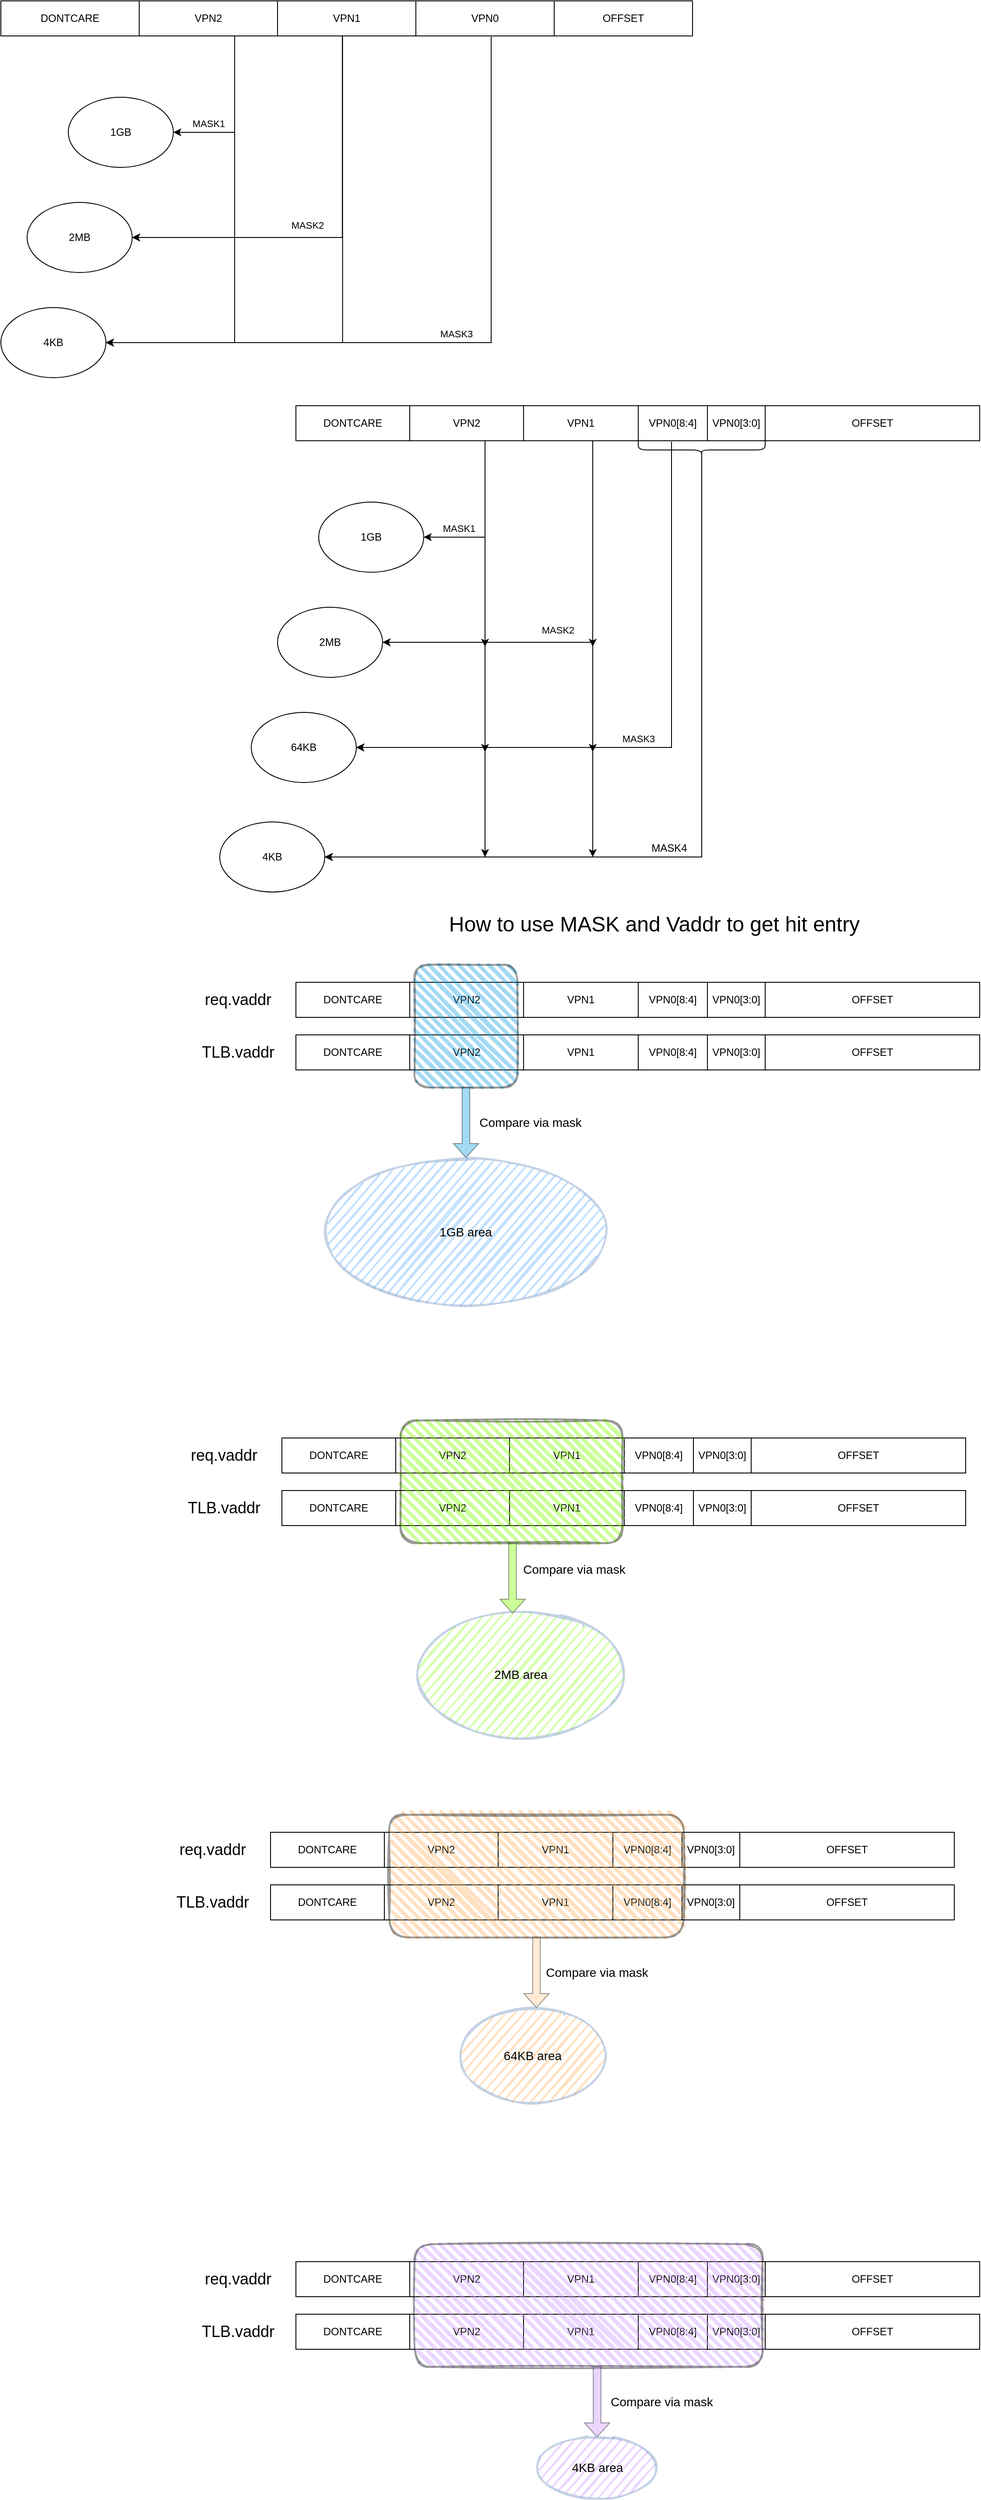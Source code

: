 <mxfile version="14.6.10" type="github">
  <diagram id="Uv2u3BQFdpxoxBLaPC2c" name="Page-1">
    <mxGraphModel dx="2062" dy="1161" grid="1" gridSize="10" guides="1" tooltips="1" connect="1" arrows="1" fold="1" page="1" pageScale="1" pageWidth="827" pageHeight="1169" math="0" shadow="0">
      <root>
        <mxCell id="0" />
        <mxCell id="1" parent="0" />
        <mxCell id="fR__vBoWwY3BTgOTSlLV-19" value="" style="shape=table;html=1;whiteSpace=wrap;startSize=0;container=1;collapsible=0;childLayout=tableLayout;" vertex="1" parent="1">
          <mxGeometry x="10" y="120" width="790" height="40" as="geometry" />
        </mxCell>
        <mxCell id="fR__vBoWwY3BTgOTSlLV-20" value="" style="shape=partialRectangle;html=1;whiteSpace=wrap;collapsible=0;dropTarget=0;pointerEvents=0;fillColor=none;top=0;left=0;bottom=0;right=0;points=[[0,0.5],[1,0.5]];portConstraint=eastwest;" vertex="1" parent="fR__vBoWwY3BTgOTSlLV-19">
          <mxGeometry width="790" height="40" as="geometry" />
        </mxCell>
        <mxCell id="fR__vBoWwY3BTgOTSlLV-21" value="DONTCARE" style="shape=partialRectangle;html=1;whiteSpace=wrap;connectable=0;overflow=hidden;fillColor=none;top=0;left=0;bottom=0;right=0;" vertex="1" parent="fR__vBoWwY3BTgOTSlLV-20">
          <mxGeometry width="158" height="40" as="geometry" />
        </mxCell>
        <mxCell id="fR__vBoWwY3BTgOTSlLV-22" value="&lt;span&gt;VPN2&lt;/span&gt;" style="shape=partialRectangle;html=1;whiteSpace=wrap;connectable=0;overflow=hidden;fillColor=none;top=0;left=0;bottom=0;right=0;" vertex="1" parent="fR__vBoWwY3BTgOTSlLV-20">
          <mxGeometry x="158" width="158" height="40" as="geometry" />
        </mxCell>
        <mxCell id="fR__vBoWwY3BTgOTSlLV-23" value="&lt;span&gt;VPN1&lt;/span&gt;" style="shape=partialRectangle;html=1;whiteSpace=wrap;connectable=0;overflow=hidden;fillColor=none;top=0;left=0;bottom=0;right=0;" vertex="1" parent="fR__vBoWwY3BTgOTSlLV-20">
          <mxGeometry x="316" width="158" height="40" as="geometry" />
        </mxCell>
        <mxCell id="fR__vBoWwY3BTgOTSlLV-24" value="&lt;span&gt;VPN0&lt;/span&gt;" style="shape=partialRectangle;html=1;whiteSpace=wrap;connectable=0;overflow=hidden;fillColor=none;top=0;left=0;bottom=0;right=0;" vertex="1" parent="fR__vBoWwY3BTgOTSlLV-20">
          <mxGeometry x="474" width="158" height="40" as="geometry" />
        </mxCell>
        <mxCell id="fR__vBoWwY3BTgOTSlLV-25" value="&lt;span&gt;OFFSET&lt;/span&gt;" style="shape=partialRectangle;html=1;whiteSpace=wrap;connectable=0;overflow=hidden;fillColor=none;top=0;left=0;bottom=0;right=0;" vertex="1" parent="fR__vBoWwY3BTgOTSlLV-20">
          <mxGeometry x="632" width="158" height="40" as="geometry" />
        </mxCell>
        <mxCell id="fR__vBoWwY3BTgOTSlLV-29" value="" style="endArrow=classic;html=1;rounded=0;edgeStyle=orthogonalEdgeStyle;entryX=1;entryY=0.5;entryDx=0;entryDy=0;" edge="1" parent="1" target="fR__vBoWwY3BTgOTSlLV-32">
          <mxGeometry width="50" height="50" relative="1" as="geometry">
            <mxPoint x="277" y="160" as="sourcePoint" />
            <mxPoint x="397" y="270" as="targetPoint" />
            <Array as="points">
              <mxPoint x="277" y="270" />
            </Array>
          </mxGeometry>
        </mxCell>
        <mxCell id="fR__vBoWwY3BTgOTSlLV-31" value="MASK1" style="edgeLabel;html=1;align=center;verticalAlign=middle;resizable=0;points=[];" vertex="1" connectable="0" parent="fR__vBoWwY3BTgOTSlLV-29">
          <mxGeometry x="0.388" y="-4" relative="1" as="geometry">
            <mxPoint x="-15" y="-6" as="offset" />
          </mxGeometry>
        </mxCell>
        <mxCell id="fR__vBoWwY3BTgOTSlLV-30" value="" style="endArrow=classic;html=1;rounded=0;edgeStyle=orthogonalEdgeStyle;entryX=1;entryY=0.5;entryDx=0;entryDy=0;" edge="1" parent="1" target="fR__vBoWwY3BTgOTSlLV-37">
          <mxGeometry width="50" height="50" relative="1" as="geometry">
            <mxPoint x="277" y="160" as="sourcePoint" />
            <mxPoint x="170" y="390" as="targetPoint" />
            <Array as="points">
              <mxPoint x="277" y="390" />
            </Array>
          </mxGeometry>
        </mxCell>
        <mxCell id="fR__vBoWwY3BTgOTSlLV-32" value="1GB" style="ellipse;whiteSpace=wrap;html=1;" vertex="1" parent="1">
          <mxGeometry x="87" y="230" width="120" height="80" as="geometry" />
        </mxCell>
        <mxCell id="fR__vBoWwY3BTgOTSlLV-33" value="" style="endArrow=classic;html=1;rounded=0;edgeStyle=orthogonalEdgeStyle;exitX=0.496;exitY=1;exitDx=0;exitDy=0;exitPerimeter=0;entryX=1;entryY=0.5;entryDx=0;entryDy=0;" edge="1" parent="1" source="fR__vBoWwY3BTgOTSlLV-20" target="fR__vBoWwY3BTgOTSlLV-37">
          <mxGeometry width="50" height="50" relative="1" as="geometry">
            <mxPoint x="450" y="350" as="sourcePoint" />
            <mxPoint x="170" y="390" as="targetPoint" />
            <Array as="points">
              <mxPoint x="400" y="160" />
              <mxPoint x="400" y="390" />
            </Array>
          </mxGeometry>
        </mxCell>
        <mxCell id="fR__vBoWwY3BTgOTSlLV-35" value="" style="endArrow=classic;html=1;rounded=0;edgeStyle=orthogonalEdgeStyle;entryX=1;entryY=0.5;entryDx=0;entryDy=0;" edge="1" parent="1" target="fR__vBoWwY3BTgOTSlLV-38">
          <mxGeometry width="50" height="50" relative="1" as="geometry">
            <mxPoint x="277" y="160" as="sourcePoint" />
            <mxPoint x="170" y="510" as="targetPoint" />
            <Array as="points">
              <mxPoint x="277" y="510" />
            </Array>
          </mxGeometry>
        </mxCell>
        <mxCell id="fR__vBoWwY3BTgOTSlLV-36" value="" style="endArrow=classic;html=1;rounded=0;edgeStyle=orthogonalEdgeStyle;exitX=0.494;exitY=1;exitDx=0;exitDy=0;exitPerimeter=0;entryX=1;entryY=0.5;entryDx=0;entryDy=0;" edge="1" parent="1" source="fR__vBoWwY3BTgOTSlLV-20" target="fR__vBoWwY3BTgOTSlLV-38">
          <mxGeometry width="50" height="50" relative="1" as="geometry">
            <mxPoint x="401.84" y="280" as="sourcePoint" />
            <mxPoint x="170" y="510" as="targetPoint" />
            <Array as="points">
              <mxPoint x="400" y="510" />
            </Array>
          </mxGeometry>
        </mxCell>
        <mxCell id="fR__vBoWwY3BTgOTSlLV-37" value="2MB" style="ellipse;whiteSpace=wrap;html=1;" vertex="1" parent="1">
          <mxGeometry x="40" y="350" width="120" height="80" as="geometry" />
        </mxCell>
        <mxCell id="fR__vBoWwY3BTgOTSlLV-38" value="4KB" style="ellipse;whiteSpace=wrap;html=1;" vertex="1" parent="1">
          <mxGeometry x="10" y="470" width="120" height="80" as="geometry" />
        </mxCell>
        <mxCell id="fR__vBoWwY3BTgOTSlLV-39" value="MASK2" style="edgeLabel;html=1;align=center;verticalAlign=middle;resizable=0;points=[];" vertex="1" connectable="0" parent="1">
          <mxGeometry x="405" y="290" as="geometry">
            <mxPoint x="-45" y="86" as="offset" />
          </mxGeometry>
        </mxCell>
        <mxCell id="fR__vBoWwY3BTgOTSlLV-40" value="MASK3" style="edgeLabel;html=1;align=center;verticalAlign=middle;resizable=0;points=[];" vertex="1" connectable="0" parent="1">
          <mxGeometry x="530" y="500" as="geometry" />
        </mxCell>
        <mxCell id="fR__vBoWwY3BTgOTSlLV-41" value="" style="endArrow=classic;html=1;rounded=0;edgeStyle=orthogonalEdgeStyle;entryX=1;entryY=0.5;entryDx=0;entryDy=0;" edge="1" parent="1" target="fR__vBoWwY3BTgOTSlLV-38">
          <mxGeometry width="50" height="50" relative="1" as="geometry">
            <mxPoint x="570" y="161" as="sourcePoint" />
            <mxPoint x="310" y="530" as="targetPoint" />
            <Array as="points">
              <mxPoint x="570" y="161" />
              <mxPoint x="570" y="510" />
            </Array>
          </mxGeometry>
        </mxCell>
        <mxCell id="fR__vBoWwY3BTgOTSlLV-42" value="" style="shape=table;html=1;whiteSpace=wrap;startSize=0;container=1;collapsible=0;childLayout=tableLayout;" vertex="1" parent="1">
          <mxGeometry x="347" y="582" width="781" height="40" as="geometry" />
        </mxCell>
        <mxCell id="fR__vBoWwY3BTgOTSlLV-43" value="" style="shape=partialRectangle;html=1;whiteSpace=wrap;collapsible=0;dropTarget=0;pointerEvents=0;fillColor=none;top=0;left=0;bottom=0;right=0;points=[[0,0.5],[1,0.5]];portConstraint=eastwest;" vertex="1" parent="fR__vBoWwY3BTgOTSlLV-42">
          <mxGeometry width="781" height="40" as="geometry" />
        </mxCell>
        <mxCell id="fR__vBoWwY3BTgOTSlLV-44" value="DONTCARE" style="shape=partialRectangle;html=1;whiteSpace=wrap;connectable=0;overflow=hidden;fillColor=none;top=0;left=0;bottom=0;right=0;" vertex="1" parent="fR__vBoWwY3BTgOTSlLV-43">
          <mxGeometry width="130" height="40" as="geometry" />
        </mxCell>
        <mxCell id="fR__vBoWwY3BTgOTSlLV-45" value="&lt;span&gt;VPN2&lt;/span&gt;" style="shape=partialRectangle;html=1;whiteSpace=wrap;connectable=0;overflow=hidden;fillColor=none;top=0;left=0;bottom=0;right=0;" vertex="1" parent="fR__vBoWwY3BTgOTSlLV-43">
          <mxGeometry x="130" width="130" height="40" as="geometry" />
        </mxCell>
        <mxCell id="fR__vBoWwY3BTgOTSlLV-46" value="&lt;span&gt;VPN1&lt;/span&gt;" style="shape=partialRectangle;html=1;whiteSpace=wrap;connectable=0;overflow=hidden;fillColor=none;top=0;left=0;bottom=0;right=0;" vertex="1" parent="fR__vBoWwY3BTgOTSlLV-43">
          <mxGeometry x="260" width="131" height="40" as="geometry" />
        </mxCell>
        <mxCell id="fR__vBoWwY3BTgOTSlLV-47" value="&lt;span&gt;VPN0[8:4]&lt;/span&gt;" style="shape=partialRectangle;html=1;whiteSpace=wrap;connectable=0;overflow=hidden;fillColor=none;top=0;left=0;bottom=0;right=0;" vertex="1" parent="fR__vBoWwY3BTgOTSlLV-43">
          <mxGeometry x="391" width="79" height="40" as="geometry" />
        </mxCell>
        <mxCell id="fR__vBoWwY3BTgOTSlLV-48" value="&lt;span&gt;VPN0[3:0]&lt;/span&gt;" style="shape=partialRectangle;html=1;whiteSpace=wrap;connectable=0;overflow=hidden;fillColor=none;top=0;left=0;bottom=0;right=0;" vertex="1" parent="fR__vBoWwY3BTgOTSlLV-43">
          <mxGeometry x="470" width="66" height="40" as="geometry" />
        </mxCell>
        <mxCell id="fR__vBoWwY3BTgOTSlLV-61" value="OFFSET" style="shape=partialRectangle;html=1;whiteSpace=wrap;connectable=0;overflow=hidden;fillColor=none;top=0;left=0;bottom=0;right=0;" vertex="1" parent="fR__vBoWwY3BTgOTSlLV-43">
          <mxGeometry x="536" width="245" height="40" as="geometry" />
        </mxCell>
        <mxCell id="fR__vBoWwY3BTgOTSlLV-49" value="" style="endArrow=classic;html=1;rounded=0;edgeStyle=orthogonalEdgeStyle;entryX=1;entryY=0.5;entryDx=0;entryDy=0;" edge="1" parent="1" target="fR__vBoWwY3BTgOTSlLV-52">
          <mxGeometry width="50" height="50" relative="1" as="geometry">
            <mxPoint x="563" y="622" as="sourcePoint" />
            <mxPoint x="683" y="732" as="targetPoint" />
            <Array as="points">
              <mxPoint x="563" y="732" />
            </Array>
          </mxGeometry>
        </mxCell>
        <mxCell id="fR__vBoWwY3BTgOTSlLV-50" value="MASK1" style="edgeLabel;html=1;align=center;verticalAlign=middle;resizable=0;points=[];" vertex="1" connectable="0" parent="fR__vBoWwY3BTgOTSlLV-49">
          <mxGeometry x="0.388" y="-4" relative="1" as="geometry">
            <mxPoint x="-15" y="-6" as="offset" />
          </mxGeometry>
        </mxCell>
        <mxCell id="fR__vBoWwY3BTgOTSlLV-51" value="" style="endArrow=classic;html=1;rounded=0;edgeStyle=orthogonalEdgeStyle;entryX=1;entryY=0.5;entryDx=0;entryDy=0;" edge="1" parent="1" target="fR__vBoWwY3BTgOTSlLV-56">
          <mxGeometry width="50" height="50" relative="1" as="geometry">
            <mxPoint x="563" y="622" as="sourcePoint" />
            <mxPoint x="456" y="852" as="targetPoint" />
            <Array as="points">
              <mxPoint x="563" y="852" />
            </Array>
          </mxGeometry>
        </mxCell>
        <mxCell id="fR__vBoWwY3BTgOTSlLV-52" value="1GB" style="ellipse;whiteSpace=wrap;html=1;" vertex="1" parent="1">
          <mxGeometry x="373" y="692" width="120" height="80" as="geometry" />
        </mxCell>
        <mxCell id="fR__vBoWwY3BTgOTSlLV-53" value="" style="endArrow=classic;html=1;rounded=0;edgeStyle=orthogonalEdgeStyle;entryX=1;entryY=0.5;entryDx=0;entryDy=0;" edge="1" parent="1" target="fR__vBoWwY3BTgOTSlLV-56">
          <mxGeometry width="50" height="50" relative="1" as="geometry">
            <mxPoint x="686" y="622" as="sourcePoint" />
            <mxPoint x="456" y="852" as="targetPoint" />
            <Array as="points">
              <mxPoint x="686" y="622" />
              <mxPoint x="686" y="852" />
            </Array>
          </mxGeometry>
        </mxCell>
        <mxCell id="fR__vBoWwY3BTgOTSlLV-54" value="" style="endArrow=classic;html=1;rounded=0;edgeStyle=orthogonalEdgeStyle;entryX=1;entryY=0.5;entryDx=0;entryDy=0;" edge="1" parent="1" target="fR__vBoWwY3BTgOTSlLV-57">
          <mxGeometry width="50" height="50" relative="1" as="geometry">
            <mxPoint x="563" y="622" as="sourcePoint" />
            <mxPoint x="456" y="972" as="targetPoint" />
            <Array as="points">
              <mxPoint x="563" y="972" />
            </Array>
          </mxGeometry>
        </mxCell>
        <mxCell id="fR__vBoWwY3BTgOTSlLV-55" value="" style="endArrow=classic;html=1;rounded=0;edgeStyle=orthogonalEdgeStyle;entryX=1;entryY=0.5;entryDx=0;entryDy=0;" edge="1" parent="1" target="fR__vBoWwY3BTgOTSlLV-57">
          <mxGeometry width="50" height="50" relative="1" as="geometry">
            <mxPoint x="686" y="622" as="sourcePoint" />
            <mxPoint x="456" y="972" as="targetPoint" />
            <Array as="points">
              <mxPoint x="686" y="972" />
            </Array>
          </mxGeometry>
        </mxCell>
        <mxCell id="fR__vBoWwY3BTgOTSlLV-56" value="2MB" style="ellipse;whiteSpace=wrap;html=1;" vertex="1" parent="1">
          <mxGeometry x="326" y="812" width="120" height="80" as="geometry" />
        </mxCell>
        <mxCell id="fR__vBoWwY3BTgOTSlLV-57" value="64KB" style="ellipse;whiteSpace=wrap;html=1;" vertex="1" parent="1">
          <mxGeometry x="296" y="932" width="120" height="80" as="geometry" />
        </mxCell>
        <mxCell id="fR__vBoWwY3BTgOTSlLV-58" value="MASK2" style="edgeLabel;html=1;align=center;verticalAlign=middle;resizable=0;points=[];" vertex="1" connectable="0" parent="1">
          <mxGeometry x="691" y="752" as="geometry">
            <mxPoint x="-45" y="86" as="offset" />
          </mxGeometry>
        </mxCell>
        <mxCell id="fR__vBoWwY3BTgOTSlLV-59" value="MASK3" style="edgeLabel;html=1;align=center;verticalAlign=middle;resizable=0;points=[];" vertex="1" connectable="0" parent="1">
          <mxGeometry x="737.5" y="962" as="geometry" />
        </mxCell>
        <mxCell id="fR__vBoWwY3BTgOTSlLV-60" value="" style="endArrow=classic;html=1;rounded=0;edgeStyle=orthogonalEdgeStyle;entryX=1;entryY=0.5;entryDx=0;entryDy=0;" edge="1" parent="1" target="fR__vBoWwY3BTgOTSlLV-57">
          <mxGeometry width="50" height="50" relative="1" as="geometry">
            <mxPoint x="776" y="623" as="sourcePoint" />
            <mxPoint x="596" y="992" as="targetPoint" />
            <Array as="points">
              <mxPoint x="776" y="623" />
              <mxPoint x="776" y="972" />
            </Array>
          </mxGeometry>
        </mxCell>
        <mxCell id="fR__vBoWwY3BTgOTSlLV-62" value="4KB" style="ellipse;whiteSpace=wrap;html=1;" vertex="1" parent="1">
          <mxGeometry x="260" y="1057" width="120" height="80" as="geometry" />
        </mxCell>
        <mxCell id="fR__vBoWwY3BTgOTSlLV-63" value="" style="endArrow=classic;html=1;rounded=0;edgeStyle=orthogonalEdgeStyle;entryX=1;entryY=0.5;entryDx=0;entryDy=0;" edge="1" parent="1" target="fR__vBoWwY3BTgOTSlLV-62">
          <mxGeometry width="50" height="50" relative="1" as="geometry">
            <mxPoint x="563" y="627" as="sourcePoint" />
            <mxPoint x="386" y="1097" as="targetPoint" />
            <Array as="points">
              <mxPoint x="563" y="1097" />
            </Array>
          </mxGeometry>
        </mxCell>
        <mxCell id="fR__vBoWwY3BTgOTSlLV-64" value="" style="shape=curlyBracket;whiteSpace=wrap;html=1;rounded=1;rotation=-90;" vertex="1" parent="1">
          <mxGeometry x="800.5" y="560" width="20" height="145" as="geometry" />
        </mxCell>
        <mxCell id="fR__vBoWwY3BTgOTSlLV-66" value="" style="endArrow=classic;html=1;rounded=0;edgeStyle=orthogonalEdgeStyle;entryX=1;entryY=0.5;entryDx=0;entryDy=0;" edge="1" parent="1" target="fR__vBoWwY3BTgOTSlLV-62">
          <mxGeometry width="50" height="50" relative="1" as="geometry">
            <mxPoint x="686" y="627" as="sourcePoint" />
            <mxPoint x="386" y="1097" as="targetPoint" />
            <Array as="points">
              <mxPoint x="686" y="1097" />
            </Array>
          </mxGeometry>
        </mxCell>
        <mxCell id="fR__vBoWwY3BTgOTSlLV-67" value="" style="endArrow=classic;html=1;rounded=0;edgeStyle=orthogonalEdgeStyle;entryX=1;entryY=0.5;entryDx=0;entryDy=0;exitX=0.1;exitY=0.5;exitDx=0;exitDy=0;exitPerimeter=0;" edge="1" parent="1" source="fR__vBoWwY3BTgOTSlLV-64" target="fR__vBoWwY3BTgOTSlLV-62">
          <mxGeometry width="50" height="50" relative="1" as="geometry">
            <mxPoint x="816" y="663" as="sourcePoint" />
            <mxPoint x="456" y="1012" as="targetPoint" />
            <Array as="points">
              <mxPoint x="811" y="1097" />
            </Array>
          </mxGeometry>
        </mxCell>
        <mxCell id="fR__vBoWwY3BTgOTSlLV-68" value="MASK4" style="text;html=1;align=center;verticalAlign=middle;resizable=0;points=[];autosize=1;strokeColor=none;" vertex="1" parent="1">
          <mxGeometry x="743" y="1077" width="60" height="20" as="geometry" />
        </mxCell>
        <mxCell id="fR__vBoWwY3BTgOTSlLV-69" value="" style="endArrow=classic;html=1;rounded=0;edgeStyle=orthogonalEdgeStyle;" edge="1" parent="1">
          <mxGeometry width="50" height="50" relative="1" as="geometry">
            <mxPoint x="563" y="622" as="sourcePoint" />
            <mxPoint x="563" y="857" as="targetPoint" />
            <Array as="points">
              <mxPoint x="563" y="642" />
              <mxPoint x="563" y="642" />
            </Array>
          </mxGeometry>
        </mxCell>
        <mxCell id="fR__vBoWwY3BTgOTSlLV-70" value="" style="endArrow=classic;html=1;rounded=0;edgeStyle=orthogonalEdgeStyle;" edge="1" parent="1">
          <mxGeometry width="50" height="50" relative="1" as="geometry">
            <mxPoint x="563" y="622" as="sourcePoint" />
            <mxPoint x="563" y="977" as="targetPoint" />
            <Array as="points">
              <mxPoint x="563" y="797" />
              <mxPoint x="563" y="797" />
            </Array>
          </mxGeometry>
        </mxCell>
        <mxCell id="fR__vBoWwY3BTgOTSlLV-71" value="" style="endArrow=classic;html=1;rounded=0;edgeStyle=orthogonalEdgeStyle;" edge="1" parent="1">
          <mxGeometry width="50" height="50" relative="1" as="geometry">
            <mxPoint x="563" y="622" as="sourcePoint" />
            <mxPoint x="563" y="1097" as="targetPoint" />
            <Array as="points">
              <mxPoint x="563" y="797" />
              <mxPoint x="563" y="797" />
            </Array>
          </mxGeometry>
        </mxCell>
        <mxCell id="fR__vBoWwY3BTgOTSlLV-72" value="" style="endArrow=classic;html=1;rounded=0;edgeStyle=orthogonalEdgeStyle;" edge="1" parent="1">
          <mxGeometry width="50" height="50" relative="1" as="geometry">
            <mxPoint x="686" y="622" as="sourcePoint" />
            <mxPoint x="686" y="1097" as="targetPoint" />
            <Array as="points">
              <mxPoint x="686" y="797" />
              <mxPoint x="686" y="797" />
            </Array>
          </mxGeometry>
        </mxCell>
        <mxCell id="fR__vBoWwY3BTgOTSlLV-73" value="" style="endArrow=classic;html=1;rounded=0;edgeStyle=orthogonalEdgeStyle;" edge="1" parent="1">
          <mxGeometry width="50" height="50" relative="1" as="geometry">
            <mxPoint x="686" y="622" as="sourcePoint" />
            <mxPoint x="686" y="857" as="targetPoint" />
            <Array as="points">
              <mxPoint x="686" y="737" />
              <mxPoint x="686" y="737" />
            </Array>
          </mxGeometry>
        </mxCell>
        <mxCell id="fR__vBoWwY3BTgOTSlLV-74" value="" style="endArrow=classic;html=1;rounded=0;edgeStyle=orthogonalEdgeStyle;" edge="1" parent="1">
          <mxGeometry width="50" height="50" relative="1" as="geometry">
            <mxPoint x="686" y="622" as="sourcePoint" />
            <mxPoint x="686" y="977" as="targetPoint" />
            <Array as="points">
              <mxPoint x="686" y="737" />
              <mxPoint x="686" y="737" />
            </Array>
          </mxGeometry>
        </mxCell>
        <mxCell id="fR__vBoWwY3BTgOTSlLV-75" value="&lt;font style=&quot;font-size: 24px&quot;&gt;How to use MASK and Vaddr to get hit entry&lt;/font&gt;" style="text;html=1;strokeColor=none;fillColor=none;align=center;verticalAlign=middle;whiteSpace=wrap;rounded=0;" vertex="1" parent="1">
          <mxGeometry x="520" y="1169" width="472.5" height="10" as="geometry" />
        </mxCell>
        <mxCell id="fR__vBoWwY3BTgOTSlLV-76" value="" style="shape=table;html=1;whiteSpace=wrap;startSize=0;container=1;collapsible=0;childLayout=tableLayout;" vertex="1" parent="1">
          <mxGeometry x="347" y="1240" width="781" height="40" as="geometry" />
        </mxCell>
        <mxCell id="fR__vBoWwY3BTgOTSlLV-77" value="" style="shape=partialRectangle;html=1;whiteSpace=wrap;collapsible=0;dropTarget=0;pointerEvents=0;fillColor=none;top=0;left=0;bottom=0;right=0;points=[[0,0.5],[1,0.5]];portConstraint=eastwest;" vertex="1" parent="fR__vBoWwY3BTgOTSlLV-76">
          <mxGeometry width="781" height="40" as="geometry" />
        </mxCell>
        <mxCell id="fR__vBoWwY3BTgOTSlLV-78" value="DONTCARE" style="shape=partialRectangle;html=1;whiteSpace=wrap;connectable=0;overflow=hidden;fillColor=none;top=0;left=0;bottom=0;right=0;" vertex="1" parent="fR__vBoWwY3BTgOTSlLV-77">
          <mxGeometry width="130" height="40" as="geometry" />
        </mxCell>
        <mxCell id="fR__vBoWwY3BTgOTSlLV-79" value="&lt;span&gt;VPN2&lt;/span&gt;" style="shape=partialRectangle;html=1;whiteSpace=wrap;connectable=0;overflow=hidden;fillColor=none;top=0;left=0;bottom=0;right=0;" vertex="1" parent="fR__vBoWwY3BTgOTSlLV-77">
          <mxGeometry x="130" width="130" height="40" as="geometry" />
        </mxCell>
        <mxCell id="fR__vBoWwY3BTgOTSlLV-80" value="&lt;span&gt;VPN1&lt;/span&gt;" style="shape=partialRectangle;html=1;whiteSpace=wrap;connectable=0;overflow=hidden;fillColor=none;top=0;left=0;bottom=0;right=0;" vertex="1" parent="fR__vBoWwY3BTgOTSlLV-77">
          <mxGeometry x="260" width="131" height="40" as="geometry" />
        </mxCell>
        <mxCell id="fR__vBoWwY3BTgOTSlLV-81" value="&lt;span&gt;VPN0[8:4]&lt;/span&gt;" style="shape=partialRectangle;html=1;whiteSpace=wrap;connectable=0;overflow=hidden;fillColor=none;top=0;left=0;bottom=0;right=0;" vertex="1" parent="fR__vBoWwY3BTgOTSlLV-77">
          <mxGeometry x="391" width="79" height="40" as="geometry" />
        </mxCell>
        <mxCell id="fR__vBoWwY3BTgOTSlLV-82" value="&lt;span&gt;VPN0[3:0]&lt;/span&gt;" style="shape=partialRectangle;html=1;whiteSpace=wrap;connectable=0;overflow=hidden;fillColor=none;top=0;left=0;bottom=0;right=0;" vertex="1" parent="fR__vBoWwY3BTgOTSlLV-77">
          <mxGeometry x="470" width="66" height="40" as="geometry" />
        </mxCell>
        <mxCell id="fR__vBoWwY3BTgOTSlLV-83" value="OFFSET" style="shape=partialRectangle;html=1;whiteSpace=wrap;connectable=0;overflow=hidden;fillColor=none;top=0;left=0;bottom=0;right=0;" vertex="1" parent="fR__vBoWwY3BTgOTSlLV-77">
          <mxGeometry x="536" width="245" height="40" as="geometry" />
        </mxCell>
        <mxCell id="fR__vBoWwY3BTgOTSlLV-84" value="" style="shape=table;html=1;whiteSpace=wrap;startSize=0;container=1;collapsible=0;childLayout=tableLayout;" vertex="1" parent="1">
          <mxGeometry x="347" y="1300" width="781" height="40" as="geometry" />
        </mxCell>
        <mxCell id="fR__vBoWwY3BTgOTSlLV-85" value="" style="shape=partialRectangle;html=1;whiteSpace=wrap;collapsible=0;dropTarget=0;pointerEvents=0;fillColor=none;top=0;left=0;bottom=0;right=0;points=[[0,0.5],[1,0.5]];portConstraint=eastwest;" vertex="1" parent="fR__vBoWwY3BTgOTSlLV-84">
          <mxGeometry width="781" height="40" as="geometry" />
        </mxCell>
        <mxCell id="fR__vBoWwY3BTgOTSlLV-86" value="DONTCARE" style="shape=partialRectangle;html=1;whiteSpace=wrap;connectable=0;overflow=hidden;fillColor=none;top=0;left=0;bottom=0;right=0;" vertex="1" parent="fR__vBoWwY3BTgOTSlLV-85">
          <mxGeometry width="130" height="40" as="geometry" />
        </mxCell>
        <mxCell id="fR__vBoWwY3BTgOTSlLV-87" value="&lt;span&gt;VPN2&lt;/span&gt;" style="shape=partialRectangle;html=1;whiteSpace=wrap;connectable=0;overflow=hidden;fillColor=none;top=0;left=0;bottom=0;right=0;" vertex="1" parent="fR__vBoWwY3BTgOTSlLV-85">
          <mxGeometry x="130" width="130" height="40" as="geometry" />
        </mxCell>
        <mxCell id="fR__vBoWwY3BTgOTSlLV-88" value="&lt;span&gt;VPN1&lt;/span&gt;" style="shape=partialRectangle;html=1;whiteSpace=wrap;connectable=0;overflow=hidden;fillColor=none;top=0;left=0;bottom=0;right=0;" vertex="1" parent="fR__vBoWwY3BTgOTSlLV-85">
          <mxGeometry x="260" width="131" height="40" as="geometry" />
        </mxCell>
        <mxCell id="fR__vBoWwY3BTgOTSlLV-89" value="&lt;span&gt;VPN0[8:4]&lt;/span&gt;" style="shape=partialRectangle;html=1;whiteSpace=wrap;connectable=0;overflow=hidden;fillColor=none;top=0;left=0;bottom=0;right=0;" vertex="1" parent="fR__vBoWwY3BTgOTSlLV-85">
          <mxGeometry x="391" width="79" height="40" as="geometry" />
        </mxCell>
        <mxCell id="fR__vBoWwY3BTgOTSlLV-90" value="&lt;span&gt;VPN0[3:0]&lt;/span&gt;" style="shape=partialRectangle;html=1;whiteSpace=wrap;connectable=0;overflow=hidden;fillColor=none;top=0;left=0;bottom=0;right=0;" vertex="1" parent="fR__vBoWwY3BTgOTSlLV-85">
          <mxGeometry x="470" width="66" height="40" as="geometry" />
        </mxCell>
        <mxCell id="fR__vBoWwY3BTgOTSlLV-91" value="OFFSET" style="shape=partialRectangle;html=1;whiteSpace=wrap;connectable=0;overflow=hidden;fillColor=none;top=0;left=0;bottom=0;right=0;" vertex="1" parent="fR__vBoWwY3BTgOTSlLV-85">
          <mxGeometry x="536" width="245" height="40" as="geometry" />
        </mxCell>
        <mxCell id="fR__vBoWwY3BTgOTSlLV-92" value="" style="rounded=1;whiteSpace=wrap;html=1;strokeWidth=2;fillWeight=4;hachureGap=8;hachureAngle=45;sketch=1;fillColor=#1BA1E2;opacity=40;" vertex="1" parent="1">
          <mxGeometry x="482.5" y="1220" width="117.5" height="140" as="geometry" />
        </mxCell>
        <mxCell id="fR__vBoWwY3BTgOTSlLV-106" value="&lt;font style=&quot;font-size: 18px&quot;&gt;req.vaddr&lt;/font&gt;" style="text;html=1;strokeColor=none;fillColor=none;align=center;verticalAlign=middle;whiteSpace=wrap;rounded=0;" vertex="1" parent="1">
          <mxGeometry x="236" y="1250" width="90" height="20" as="geometry" />
        </mxCell>
        <mxCell id="fR__vBoWwY3BTgOTSlLV-107" value="&lt;font style=&quot;font-size: 18px&quot;&gt;TLB.vaddr&lt;/font&gt;" style="text;html=1;strokeColor=none;fillColor=none;align=center;verticalAlign=middle;whiteSpace=wrap;rounded=0;" vertex="1" parent="1">
          <mxGeometry x="236" y="1310" width="90" height="20" as="geometry" />
        </mxCell>
        <mxCell id="fR__vBoWwY3BTgOTSlLV-109" value="" style="shape=singleArrow;direction=south;whiteSpace=wrap;html=1;fillColor=#1BA1E2;opacity=40;" vertex="1" parent="1">
          <mxGeometry x="526.75" y="1360" width="29" height="80" as="geometry" />
        </mxCell>
        <mxCell id="fR__vBoWwY3BTgOTSlLV-111" value="&lt;font style=&quot;font-size: 14px&quot;&gt;Compare via mask&lt;/font&gt;" style="text;html=1;strokeColor=none;fillColor=none;align=center;verticalAlign=middle;whiteSpace=wrap;rounded=0;opacity=40;" vertex="1" parent="1">
          <mxGeometry x="520" y="1380" width="190" height="40" as="geometry" />
        </mxCell>
        <mxCell id="fR__vBoWwY3BTgOTSlLV-112" value="&lt;font style=&quot;font-size: 14px&quot;&gt;1GB area&lt;/font&gt;" style="ellipse;whiteSpace=wrap;html=1;strokeWidth=2;fillWeight=2;hachureGap=8;fillStyle=dots;sketch=1;opacity=40;strokeColor=#6c8ebf;fillColor=#66B2FF;" vertex="1" parent="1">
          <mxGeometry x="383.25" y="1440" width="316" height="170" as="geometry" />
        </mxCell>
        <mxCell id="fR__vBoWwY3BTgOTSlLV-113" value="" style="shape=table;html=1;whiteSpace=wrap;startSize=0;container=1;collapsible=0;childLayout=tableLayout;" vertex="1" parent="1">
          <mxGeometry x="331" y="1760" width="781" height="40" as="geometry" />
        </mxCell>
        <mxCell id="fR__vBoWwY3BTgOTSlLV-114" value="" style="shape=partialRectangle;html=1;whiteSpace=wrap;collapsible=0;dropTarget=0;pointerEvents=0;fillColor=none;top=0;left=0;bottom=0;right=0;points=[[0,0.5],[1,0.5]];portConstraint=eastwest;" vertex="1" parent="fR__vBoWwY3BTgOTSlLV-113">
          <mxGeometry width="781" height="40" as="geometry" />
        </mxCell>
        <mxCell id="fR__vBoWwY3BTgOTSlLV-115" value="DONTCARE" style="shape=partialRectangle;html=1;whiteSpace=wrap;connectable=0;overflow=hidden;fillColor=none;top=0;left=0;bottom=0;right=0;" vertex="1" parent="fR__vBoWwY3BTgOTSlLV-114">
          <mxGeometry width="130" height="40" as="geometry" />
        </mxCell>
        <mxCell id="fR__vBoWwY3BTgOTSlLV-116" value="&lt;span&gt;VPN2&lt;/span&gt;" style="shape=partialRectangle;html=1;whiteSpace=wrap;connectable=0;overflow=hidden;fillColor=none;top=0;left=0;bottom=0;right=0;" vertex="1" parent="fR__vBoWwY3BTgOTSlLV-114">
          <mxGeometry x="130" width="130" height="40" as="geometry" />
        </mxCell>
        <mxCell id="fR__vBoWwY3BTgOTSlLV-117" value="&lt;span&gt;VPN1&lt;/span&gt;" style="shape=partialRectangle;html=1;whiteSpace=wrap;connectable=0;overflow=hidden;fillColor=none;top=0;left=0;bottom=0;right=0;" vertex="1" parent="fR__vBoWwY3BTgOTSlLV-114">
          <mxGeometry x="260" width="131" height="40" as="geometry" />
        </mxCell>
        <mxCell id="fR__vBoWwY3BTgOTSlLV-118" value="&lt;span&gt;VPN0[8:4]&lt;/span&gt;" style="shape=partialRectangle;html=1;whiteSpace=wrap;connectable=0;overflow=hidden;fillColor=none;top=0;left=0;bottom=0;right=0;" vertex="1" parent="fR__vBoWwY3BTgOTSlLV-114">
          <mxGeometry x="391" width="79" height="40" as="geometry" />
        </mxCell>
        <mxCell id="fR__vBoWwY3BTgOTSlLV-119" value="&lt;span&gt;VPN0[3:0]&lt;/span&gt;" style="shape=partialRectangle;html=1;whiteSpace=wrap;connectable=0;overflow=hidden;fillColor=none;top=0;left=0;bottom=0;right=0;" vertex="1" parent="fR__vBoWwY3BTgOTSlLV-114">
          <mxGeometry x="470" width="66" height="40" as="geometry" />
        </mxCell>
        <mxCell id="fR__vBoWwY3BTgOTSlLV-120" value="OFFSET" style="shape=partialRectangle;html=1;whiteSpace=wrap;connectable=0;overflow=hidden;fillColor=none;top=0;left=0;bottom=0;right=0;" vertex="1" parent="fR__vBoWwY3BTgOTSlLV-114">
          <mxGeometry x="536" width="245" height="40" as="geometry" />
        </mxCell>
        <mxCell id="fR__vBoWwY3BTgOTSlLV-121" value="" style="shape=table;html=1;whiteSpace=wrap;startSize=0;container=1;collapsible=0;childLayout=tableLayout;" vertex="1" parent="1">
          <mxGeometry x="331" y="1820" width="781" height="40" as="geometry" />
        </mxCell>
        <mxCell id="fR__vBoWwY3BTgOTSlLV-122" value="" style="shape=partialRectangle;html=1;whiteSpace=wrap;collapsible=0;dropTarget=0;pointerEvents=0;fillColor=none;top=0;left=0;bottom=0;right=0;points=[[0,0.5],[1,0.5]];portConstraint=eastwest;" vertex="1" parent="fR__vBoWwY3BTgOTSlLV-121">
          <mxGeometry width="781" height="40" as="geometry" />
        </mxCell>
        <mxCell id="fR__vBoWwY3BTgOTSlLV-123" value="DONTCARE" style="shape=partialRectangle;html=1;whiteSpace=wrap;connectable=0;overflow=hidden;fillColor=none;top=0;left=0;bottom=0;right=0;" vertex="1" parent="fR__vBoWwY3BTgOTSlLV-122">
          <mxGeometry width="130" height="40" as="geometry" />
        </mxCell>
        <mxCell id="fR__vBoWwY3BTgOTSlLV-124" value="&lt;span&gt;VPN2&lt;/span&gt;" style="shape=partialRectangle;html=1;whiteSpace=wrap;connectable=0;overflow=hidden;fillColor=none;top=0;left=0;bottom=0;right=0;" vertex="1" parent="fR__vBoWwY3BTgOTSlLV-122">
          <mxGeometry x="130" width="130" height="40" as="geometry" />
        </mxCell>
        <mxCell id="fR__vBoWwY3BTgOTSlLV-125" value="&lt;span&gt;VPN1&lt;/span&gt;" style="shape=partialRectangle;html=1;whiteSpace=wrap;connectable=0;overflow=hidden;fillColor=none;top=0;left=0;bottom=0;right=0;" vertex="1" parent="fR__vBoWwY3BTgOTSlLV-122">
          <mxGeometry x="260" width="131" height="40" as="geometry" />
        </mxCell>
        <mxCell id="fR__vBoWwY3BTgOTSlLV-126" value="&lt;span&gt;VPN0[8:4]&lt;/span&gt;" style="shape=partialRectangle;html=1;whiteSpace=wrap;connectable=0;overflow=hidden;fillColor=none;top=0;left=0;bottom=0;right=0;" vertex="1" parent="fR__vBoWwY3BTgOTSlLV-122">
          <mxGeometry x="391" width="79" height="40" as="geometry" />
        </mxCell>
        <mxCell id="fR__vBoWwY3BTgOTSlLV-127" value="&lt;span&gt;VPN0[3:0]&lt;/span&gt;" style="shape=partialRectangle;html=1;whiteSpace=wrap;connectable=0;overflow=hidden;fillColor=none;top=0;left=0;bottom=0;right=0;" vertex="1" parent="fR__vBoWwY3BTgOTSlLV-122">
          <mxGeometry x="470" width="66" height="40" as="geometry" />
        </mxCell>
        <mxCell id="fR__vBoWwY3BTgOTSlLV-128" value="OFFSET" style="shape=partialRectangle;html=1;whiteSpace=wrap;connectable=0;overflow=hidden;fillColor=none;top=0;left=0;bottom=0;right=0;" vertex="1" parent="fR__vBoWwY3BTgOTSlLV-122">
          <mxGeometry x="536" width="245" height="40" as="geometry" />
        </mxCell>
        <mxCell id="fR__vBoWwY3BTgOTSlLV-129" value="" style="rounded=1;whiteSpace=wrap;html=1;strokeWidth=2;fillWeight=4;hachureGap=8;hachureAngle=45;sketch=1;opacity=40;fillColor=#80FF00;" vertex="1" parent="1">
          <mxGeometry x="466.5" y="1740" width="253.5" height="140" as="geometry" />
        </mxCell>
        <mxCell id="fR__vBoWwY3BTgOTSlLV-130" value="&lt;font style=&quot;font-size: 18px&quot;&gt;req.vaddr&lt;/font&gt;" style="text;html=1;strokeColor=none;fillColor=none;align=center;verticalAlign=middle;whiteSpace=wrap;rounded=0;" vertex="1" parent="1">
          <mxGeometry x="220" y="1770" width="90" height="20" as="geometry" />
        </mxCell>
        <mxCell id="fR__vBoWwY3BTgOTSlLV-131" value="&lt;font style=&quot;font-size: 18px&quot;&gt;TLB.vaddr&lt;/font&gt;" style="text;html=1;strokeColor=none;fillColor=none;align=center;verticalAlign=middle;whiteSpace=wrap;rounded=0;" vertex="1" parent="1">
          <mxGeometry x="220" y="1830" width="90" height="20" as="geometry" />
        </mxCell>
        <mxCell id="fR__vBoWwY3BTgOTSlLV-132" value="" style="shape=singleArrow;direction=south;whiteSpace=wrap;html=1;opacity=40;fillColor=#80FF00;" vertex="1" parent="1">
          <mxGeometry x="580" y="1880" width="29" height="80" as="geometry" />
        </mxCell>
        <mxCell id="fR__vBoWwY3BTgOTSlLV-133" value="&lt;font style=&quot;font-size: 14px&quot;&gt;Compare via mask&lt;/font&gt;" style="text;html=1;strokeColor=none;fillColor=none;align=center;verticalAlign=middle;whiteSpace=wrap;rounded=0;opacity=40;" vertex="1" parent="1">
          <mxGeometry x="570" y="1890" width="190" height="40" as="geometry" />
        </mxCell>
        <mxCell id="fR__vBoWwY3BTgOTSlLV-134" value="&lt;font style=&quot;font-size: 14px&quot;&gt;2MB area&lt;/font&gt;" style="ellipse;whiteSpace=wrap;html=1;strokeWidth=2;fillWeight=2;hachureGap=8;fillStyle=dots;sketch=1;opacity=40;strokeColor=#6c8ebf;fillColor=#99FF33;" vertex="1" parent="1">
          <mxGeometry x="488.25" y="1960" width="231.75" height="140" as="geometry" />
        </mxCell>
        <mxCell id="fR__vBoWwY3BTgOTSlLV-135" value="" style="shape=table;html=1;whiteSpace=wrap;startSize=0;container=1;collapsible=0;childLayout=tableLayout;" vertex="1" parent="1">
          <mxGeometry x="318" y="2210" width="781" height="40" as="geometry" />
        </mxCell>
        <mxCell id="fR__vBoWwY3BTgOTSlLV-136" value="" style="shape=partialRectangle;html=1;whiteSpace=wrap;collapsible=0;dropTarget=0;pointerEvents=0;fillColor=none;top=0;left=0;bottom=0;right=0;points=[[0,0.5],[1,0.5]];portConstraint=eastwest;" vertex="1" parent="fR__vBoWwY3BTgOTSlLV-135">
          <mxGeometry width="781" height="40" as="geometry" />
        </mxCell>
        <mxCell id="fR__vBoWwY3BTgOTSlLV-137" value="DONTCARE" style="shape=partialRectangle;html=1;whiteSpace=wrap;connectable=0;overflow=hidden;fillColor=none;top=0;left=0;bottom=0;right=0;" vertex="1" parent="fR__vBoWwY3BTgOTSlLV-136">
          <mxGeometry width="130" height="40" as="geometry" />
        </mxCell>
        <mxCell id="fR__vBoWwY3BTgOTSlLV-138" value="&lt;span&gt;VPN2&lt;/span&gt;" style="shape=partialRectangle;html=1;whiteSpace=wrap;connectable=0;overflow=hidden;fillColor=none;top=0;left=0;bottom=0;right=0;" vertex="1" parent="fR__vBoWwY3BTgOTSlLV-136">
          <mxGeometry x="130" width="130" height="40" as="geometry" />
        </mxCell>
        <mxCell id="fR__vBoWwY3BTgOTSlLV-139" value="&lt;span&gt;VPN1&lt;/span&gt;" style="shape=partialRectangle;html=1;whiteSpace=wrap;connectable=0;overflow=hidden;fillColor=none;top=0;left=0;bottom=0;right=0;" vertex="1" parent="fR__vBoWwY3BTgOTSlLV-136">
          <mxGeometry x="260" width="131" height="40" as="geometry" />
        </mxCell>
        <mxCell id="fR__vBoWwY3BTgOTSlLV-140" value="&lt;span&gt;VPN0[8:4]&lt;/span&gt;" style="shape=partialRectangle;html=1;whiteSpace=wrap;connectable=0;overflow=hidden;fillColor=none;top=0;left=0;bottom=0;right=0;" vertex="1" parent="fR__vBoWwY3BTgOTSlLV-136">
          <mxGeometry x="391" width="79" height="40" as="geometry" />
        </mxCell>
        <mxCell id="fR__vBoWwY3BTgOTSlLV-141" value="&lt;span&gt;VPN0[3:0]&lt;/span&gt;" style="shape=partialRectangle;html=1;whiteSpace=wrap;connectable=0;overflow=hidden;fillColor=none;top=0;left=0;bottom=0;right=0;" vertex="1" parent="fR__vBoWwY3BTgOTSlLV-136">
          <mxGeometry x="470" width="66" height="40" as="geometry" />
        </mxCell>
        <mxCell id="fR__vBoWwY3BTgOTSlLV-142" value="OFFSET" style="shape=partialRectangle;html=1;whiteSpace=wrap;connectable=0;overflow=hidden;fillColor=none;top=0;left=0;bottom=0;right=0;" vertex="1" parent="fR__vBoWwY3BTgOTSlLV-136">
          <mxGeometry x="536" width="245" height="40" as="geometry" />
        </mxCell>
        <mxCell id="fR__vBoWwY3BTgOTSlLV-143" value="" style="shape=table;html=1;whiteSpace=wrap;startSize=0;container=1;collapsible=0;childLayout=tableLayout;" vertex="1" parent="1">
          <mxGeometry x="318" y="2270" width="781" height="40" as="geometry" />
        </mxCell>
        <mxCell id="fR__vBoWwY3BTgOTSlLV-144" value="" style="shape=partialRectangle;html=1;whiteSpace=wrap;collapsible=0;dropTarget=0;pointerEvents=0;fillColor=none;top=0;left=0;bottom=0;right=0;points=[[0,0.5],[1,0.5]];portConstraint=eastwest;" vertex="1" parent="fR__vBoWwY3BTgOTSlLV-143">
          <mxGeometry width="781" height="40" as="geometry" />
        </mxCell>
        <mxCell id="fR__vBoWwY3BTgOTSlLV-145" value="DONTCARE" style="shape=partialRectangle;html=1;whiteSpace=wrap;connectable=0;overflow=hidden;fillColor=none;top=0;left=0;bottom=0;right=0;" vertex="1" parent="fR__vBoWwY3BTgOTSlLV-144">
          <mxGeometry width="130" height="40" as="geometry" />
        </mxCell>
        <mxCell id="fR__vBoWwY3BTgOTSlLV-146" value="&lt;span&gt;VPN2&lt;/span&gt;" style="shape=partialRectangle;html=1;whiteSpace=wrap;connectable=0;overflow=hidden;fillColor=none;top=0;left=0;bottom=0;right=0;" vertex="1" parent="fR__vBoWwY3BTgOTSlLV-144">
          <mxGeometry x="130" width="130" height="40" as="geometry" />
        </mxCell>
        <mxCell id="fR__vBoWwY3BTgOTSlLV-147" value="&lt;span&gt;VPN1&lt;/span&gt;" style="shape=partialRectangle;html=1;whiteSpace=wrap;connectable=0;overflow=hidden;fillColor=none;top=0;left=0;bottom=0;right=0;" vertex="1" parent="fR__vBoWwY3BTgOTSlLV-144">
          <mxGeometry x="260" width="131" height="40" as="geometry" />
        </mxCell>
        <mxCell id="fR__vBoWwY3BTgOTSlLV-148" value="&lt;span&gt;VPN0[8:4]&lt;/span&gt;" style="shape=partialRectangle;html=1;whiteSpace=wrap;connectable=0;overflow=hidden;fillColor=none;top=0;left=0;bottom=0;right=0;" vertex="1" parent="fR__vBoWwY3BTgOTSlLV-144">
          <mxGeometry x="391" width="79" height="40" as="geometry" />
        </mxCell>
        <mxCell id="fR__vBoWwY3BTgOTSlLV-149" value="&lt;span&gt;VPN0[3:0]&lt;/span&gt;" style="shape=partialRectangle;html=1;whiteSpace=wrap;connectable=0;overflow=hidden;fillColor=none;top=0;left=0;bottom=0;right=0;" vertex="1" parent="fR__vBoWwY3BTgOTSlLV-144">
          <mxGeometry x="470" width="66" height="40" as="geometry" />
        </mxCell>
        <mxCell id="fR__vBoWwY3BTgOTSlLV-150" value="OFFSET" style="shape=partialRectangle;html=1;whiteSpace=wrap;connectable=0;overflow=hidden;fillColor=none;top=0;left=0;bottom=0;right=0;" vertex="1" parent="fR__vBoWwY3BTgOTSlLV-144">
          <mxGeometry x="536" width="245" height="40" as="geometry" />
        </mxCell>
        <mxCell id="fR__vBoWwY3BTgOTSlLV-151" value="" style="rounded=1;whiteSpace=wrap;html=1;strokeWidth=2;fillWeight=4;hachureGap=8;hachureAngle=45;sketch=1;opacity=40;fillColor=#FFB366;" vertex="1" parent="1">
          <mxGeometry x="453.5" y="2190" width="336.5" height="140" as="geometry" />
        </mxCell>
        <mxCell id="fR__vBoWwY3BTgOTSlLV-152" value="&lt;font style=&quot;font-size: 18px&quot;&gt;req.vaddr&lt;/font&gt;" style="text;html=1;strokeColor=none;fillColor=none;align=center;verticalAlign=middle;whiteSpace=wrap;rounded=0;" vertex="1" parent="1">
          <mxGeometry x="207" y="2220" width="90" height="20" as="geometry" />
        </mxCell>
        <mxCell id="fR__vBoWwY3BTgOTSlLV-153" value="&lt;font style=&quot;font-size: 18px&quot;&gt;TLB.vaddr&lt;/font&gt;" style="text;html=1;strokeColor=none;fillColor=none;align=center;verticalAlign=middle;whiteSpace=wrap;rounded=0;" vertex="1" parent="1">
          <mxGeometry x="207" y="2280" width="90" height="20" as="geometry" />
        </mxCell>
        <mxCell id="fR__vBoWwY3BTgOTSlLV-154" value="" style="shape=singleArrow;direction=south;whiteSpace=wrap;html=1;opacity=40;fillColor=#FFCC99;" vertex="1" parent="1">
          <mxGeometry x="607.25" y="2330" width="29" height="80" as="geometry" />
        </mxCell>
        <mxCell id="fR__vBoWwY3BTgOTSlLV-155" value="&lt;font style=&quot;font-size: 14px&quot;&gt;Compare via mask&lt;/font&gt;" style="text;html=1;strokeColor=none;fillColor=none;align=center;verticalAlign=middle;whiteSpace=wrap;rounded=0;opacity=40;" vertex="1" parent="1">
          <mxGeometry x="596" y="2350" width="190" height="40" as="geometry" />
        </mxCell>
        <mxCell id="fR__vBoWwY3BTgOTSlLV-156" value="&lt;font style=&quot;font-size: 14px&quot;&gt;64KB area&lt;/font&gt;" style="ellipse;whiteSpace=wrap;html=1;strokeWidth=2;fillWeight=2;hachureGap=8;fillStyle=dots;sketch=1;opacity=40;strokeColor=#6c8ebf;fillColor=#FFB366;" vertex="1" parent="1">
          <mxGeometry x="536" y="2410" width="163.25" height="110" as="geometry" />
        </mxCell>
        <mxCell id="fR__vBoWwY3BTgOTSlLV-157" value="" style="shape=table;html=1;whiteSpace=wrap;startSize=0;container=1;collapsible=0;childLayout=tableLayout;" vertex="1" parent="1">
          <mxGeometry x="347" y="2700" width="781" height="40" as="geometry" />
        </mxCell>
        <mxCell id="fR__vBoWwY3BTgOTSlLV-158" value="" style="shape=partialRectangle;html=1;whiteSpace=wrap;collapsible=0;dropTarget=0;pointerEvents=0;fillColor=none;top=0;left=0;bottom=0;right=0;points=[[0,0.5],[1,0.5]];portConstraint=eastwest;" vertex="1" parent="fR__vBoWwY3BTgOTSlLV-157">
          <mxGeometry width="781" height="40" as="geometry" />
        </mxCell>
        <mxCell id="fR__vBoWwY3BTgOTSlLV-159" value="DONTCARE" style="shape=partialRectangle;html=1;whiteSpace=wrap;connectable=0;overflow=hidden;fillColor=none;top=0;left=0;bottom=0;right=0;" vertex="1" parent="fR__vBoWwY3BTgOTSlLV-158">
          <mxGeometry width="130" height="40" as="geometry" />
        </mxCell>
        <mxCell id="fR__vBoWwY3BTgOTSlLV-160" value="&lt;span&gt;VPN2&lt;/span&gt;" style="shape=partialRectangle;html=1;whiteSpace=wrap;connectable=0;overflow=hidden;fillColor=none;top=0;left=0;bottom=0;right=0;" vertex="1" parent="fR__vBoWwY3BTgOTSlLV-158">
          <mxGeometry x="130" width="130" height="40" as="geometry" />
        </mxCell>
        <mxCell id="fR__vBoWwY3BTgOTSlLV-161" value="&lt;span&gt;VPN1&lt;/span&gt;" style="shape=partialRectangle;html=1;whiteSpace=wrap;connectable=0;overflow=hidden;fillColor=none;top=0;left=0;bottom=0;right=0;" vertex="1" parent="fR__vBoWwY3BTgOTSlLV-158">
          <mxGeometry x="260" width="131" height="40" as="geometry" />
        </mxCell>
        <mxCell id="fR__vBoWwY3BTgOTSlLV-162" value="&lt;span&gt;VPN0[8:4]&lt;/span&gt;" style="shape=partialRectangle;html=1;whiteSpace=wrap;connectable=0;overflow=hidden;fillColor=none;top=0;left=0;bottom=0;right=0;" vertex="1" parent="fR__vBoWwY3BTgOTSlLV-158">
          <mxGeometry x="391" width="79" height="40" as="geometry" />
        </mxCell>
        <mxCell id="fR__vBoWwY3BTgOTSlLV-163" value="&lt;span&gt;VPN0[3:0]&lt;/span&gt;" style="shape=partialRectangle;html=1;whiteSpace=wrap;connectable=0;overflow=hidden;fillColor=none;top=0;left=0;bottom=0;right=0;" vertex="1" parent="fR__vBoWwY3BTgOTSlLV-158">
          <mxGeometry x="470" width="66" height="40" as="geometry" />
        </mxCell>
        <mxCell id="fR__vBoWwY3BTgOTSlLV-164" value="OFFSET" style="shape=partialRectangle;html=1;whiteSpace=wrap;connectable=0;overflow=hidden;fillColor=none;top=0;left=0;bottom=0;right=0;" vertex="1" parent="fR__vBoWwY3BTgOTSlLV-158">
          <mxGeometry x="536" width="245" height="40" as="geometry" />
        </mxCell>
        <mxCell id="fR__vBoWwY3BTgOTSlLV-165" value="" style="shape=table;html=1;whiteSpace=wrap;startSize=0;container=1;collapsible=0;childLayout=tableLayout;" vertex="1" parent="1">
          <mxGeometry x="347" y="2760" width="781" height="40" as="geometry" />
        </mxCell>
        <mxCell id="fR__vBoWwY3BTgOTSlLV-166" value="" style="shape=partialRectangle;html=1;whiteSpace=wrap;collapsible=0;dropTarget=0;pointerEvents=0;fillColor=none;top=0;left=0;bottom=0;right=0;points=[[0,0.5],[1,0.5]];portConstraint=eastwest;" vertex="1" parent="fR__vBoWwY3BTgOTSlLV-165">
          <mxGeometry width="781" height="40" as="geometry" />
        </mxCell>
        <mxCell id="fR__vBoWwY3BTgOTSlLV-167" value="DONTCARE" style="shape=partialRectangle;html=1;whiteSpace=wrap;connectable=0;overflow=hidden;fillColor=none;top=0;left=0;bottom=0;right=0;" vertex="1" parent="fR__vBoWwY3BTgOTSlLV-166">
          <mxGeometry width="130" height="40" as="geometry" />
        </mxCell>
        <mxCell id="fR__vBoWwY3BTgOTSlLV-168" value="&lt;span&gt;VPN2&lt;/span&gt;" style="shape=partialRectangle;html=1;whiteSpace=wrap;connectable=0;overflow=hidden;fillColor=none;top=0;left=0;bottom=0;right=0;" vertex="1" parent="fR__vBoWwY3BTgOTSlLV-166">
          <mxGeometry x="130" width="130" height="40" as="geometry" />
        </mxCell>
        <mxCell id="fR__vBoWwY3BTgOTSlLV-169" value="&lt;span&gt;VPN1&lt;/span&gt;" style="shape=partialRectangle;html=1;whiteSpace=wrap;connectable=0;overflow=hidden;fillColor=none;top=0;left=0;bottom=0;right=0;" vertex="1" parent="fR__vBoWwY3BTgOTSlLV-166">
          <mxGeometry x="260" width="131" height="40" as="geometry" />
        </mxCell>
        <mxCell id="fR__vBoWwY3BTgOTSlLV-170" value="&lt;span&gt;VPN0[8:4]&lt;/span&gt;" style="shape=partialRectangle;html=1;whiteSpace=wrap;connectable=0;overflow=hidden;fillColor=none;top=0;left=0;bottom=0;right=0;" vertex="1" parent="fR__vBoWwY3BTgOTSlLV-166">
          <mxGeometry x="391" width="79" height="40" as="geometry" />
        </mxCell>
        <mxCell id="fR__vBoWwY3BTgOTSlLV-171" value="&lt;span&gt;VPN0[3:0]&lt;/span&gt;" style="shape=partialRectangle;html=1;whiteSpace=wrap;connectable=0;overflow=hidden;fillColor=none;top=0;left=0;bottom=0;right=0;" vertex="1" parent="fR__vBoWwY3BTgOTSlLV-166">
          <mxGeometry x="470" width="66" height="40" as="geometry" />
        </mxCell>
        <mxCell id="fR__vBoWwY3BTgOTSlLV-172" value="OFFSET" style="shape=partialRectangle;html=1;whiteSpace=wrap;connectable=0;overflow=hidden;fillColor=none;top=0;left=0;bottom=0;right=0;" vertex="1" parent="fR__vBoWwY3BTgOTSlLV-166">
          <mxGeometry x="536" width="245" height="40" as="geometry" />
        </mxCell>
        <mxCell id="fR__vBoWwY3BTgOTSlLV-173" value="" style="rounded=1;whiteSpace=wrap;html=1;strokeWidth=2;fillWeight=4;hachureGap=8;hachureAngle=45;sketch=1;opacity=40;fillColor=#CC99FF;" vertex="1" parent="1">
          <mxGeometry x="482.5" y="2680" width="397.5" height="140" as="geometry" />
        </mxCell>
        <mxCell id="fR__vBoWwY3BTgOTSlLV-174" value="&lt;font style=&quot;font-size: 18px&quot;&gt;req.vaddr&lt;/font&gt;" style="text;html=1;strokeColor=none;fillColor=none;align=center;verticalAlign=middle;whiteSpace=wrap;rounded=0;" vertex="1" parent="1">
          <mxGeometry x="236" y="2710" width="90" height="20" as="geometry" />
        </mxCell>
        <mxCell id="fR__vBoWwY3BTgOTSlLV-175" value="&lt;font style=&quot;font-size: 18px&quot;&gt;TLB.vaddr&lt;/font&gt;" style="text;html=1;strokeColor=none;fillColor=none;align=center;verticalAlign=middle;whiteSpace=wrap;rounded=0;" vertex="1" parent="1">
          <mxGeometry x="236" y="2770" width="90" height="20" as="geometry" />
        </mxCell>
        <mxCell id="fR__vBoWwY3BTgOTSlLV-176" value="" style="shape=singleArrow;direction=south;whiteSpace=wrap;html=1;opacity=40;fillColor=#CC99FF;" vertex="1" parent="1">
          <mxGeometry x="676.5" y="2820" width="29" height="80" as="geometry" />
        </mxCell>
        <mxCell id="fR__vBoWwY3BTgOTSlLV-177" value="&lt;font style=&quot;font-size: 14px&quot;&gt;Compare via mask&lt;/font&gt;" style="text;html=1;strokeColor=none;fillColor=none;align=center;verticalAlign=middle;whiteSpace=wrap;rounded=0;opacity=40;" vertex="1" parent="1">
          <mxGeometry x="670" y="2840" width="190" height="40" as="geometry" />
        </mxCell>
        <mxCell id="fR__vBoWwY3BTgOTSlLV-178" value="&lt;font style=&quot;font-size: 14px&quot;&gt;4KB area&lt;/font&gt;" style="ellipse;whiteSpace=wrap;html=1;strokeWidth=2;fillWeight=2;hachureGap=8;fillStyle=dots;sketch=1;opacity=40;strokeColor=#6c8ebf;fillColor=#CC99FF;" vertex="1" parent="1">
          <mxGeometry x="623.5" y="2900" width="135" height="70" as="geometry" />
        </mxCell>
      </root>
    </mxGraphModel>
  </diagram>
</mxfile>
